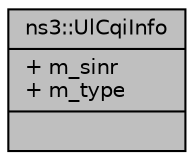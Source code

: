digraph "ns3::UlCqiInfo"
{
  edge [fontname="Helvetica",fontsize="10",labelfontname="Helvetica",labelfontsize="10"];
  node [fontname="Helvetica",fontsize="10",shape=record];
  Node1 [label="{ns3::UlCqiInfo\n|+ m_sinr\l+ m_type\l|}",height=0.2,width=0.4,color="black", fillcolor="grey75", style="filled", fontcolor="black"];
}
